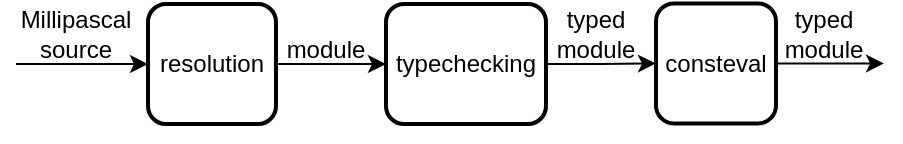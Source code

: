 <mxfile version="24.7.16">
  <diagram name="Page-1" id="S2Wm8XLxRaatdJP4ia0f">
    <mxGraphModel grid="1" page="1" gridSize="10" guides="1" tooltips="1" connect="1" arrows="1" fold="1" pageScale="1" pageWidth="827" pageHeight="1169" math="0" shadow="0">
      <root>
        <mxCell id="0" />
        <mxCell id="1" parent="0" />
        <mxCell id="apArwL_OJJsXpmcMcg7J-3" value="" style="endArrow=classic;html=1;rounded=0;entryX=0;entryY=0.5;entryDx=0;entryDy=0;exitX=0;exitY=1;exitDx=0;exitDy=0;" edge="1" parent="1" source="apArwL_OJJsXpmcMcg7J-5" target="apArwL_OJJsXpmcMcg7J-11">
          <mxGeometry width="50" height="50" relative="1" as="geometry">
            <mxPoint x="-15" y="240" as="sourcePoint" />
            <mxPoint x="65" y="240" as="targetPoint" />
          </mxGeometry>
        </mxCell>
        <mxCell id="apArwL_OJJsXpmcMcg7J-5" value="Millipascal source" style="text;html=1;align=center;verticalAlign=middle;whiteSpace=wrap;rounded=0;" vertex="1" parent="1">
          <mxGeometry x="10" y="210" width="60" height="30" as="geometry" />
        </mxCell>
        <mxCell id="apArwL_OJJsXpmcMcg7J-12" style="edgeStyle=orthogonalEdgeStyle;rounded=0;orthogonalLoop=1;jettySize=auto;html=1;exitX=1;exitY=0.5;exitDx=0;exitDy=0;entryX=0;entryY=0.5;entryDx=0;entryDy=0;" edge="1" parent="1" source="apArwL_OJJsXpmcMcg7J-11" target="apArwL_OJJsXpmcMcg7J-14">
          <mxGeometry relative="1" as="geometry">
            <mxPoint x="245" y="240" as="targetPoint" />
          </mxGeometry>
        </mxCell>
        <mxCell id="apArwL_OJJsXpmcMcg7J-11" value="resolution" style="rounded=1;whiteSpace=wrap;html=1;strokeWidth=2;fillColor=none;" vertex="1" parent="1">
          <mxGeometry x="76" y="210" width="64" height="60" as="geometry" />
        </mxCell>
        <mxCell id="apArwL_OJJsXpmcMcg7J-13" value="module" style="text;html=1;align=center;verticalAlign=middle;whiteSpace=wrap;rounded=0;" vertex="1" parent="1">
          <mxGeometry x="135" y="218" width="60" height="30" as="geometry" />
        </mxCell>
        <mxCell id="apArwL_OJJsXpmcMcg7J-14" value="typechecking" style="rounded=1;whiteSpace=wrap;html=1;strokeWidth=2;fillColor=none;" vertex="1" parent="1">
          <mxGeometry x="195" y="210" width="80" height="60" as="geometry" />
        </mxCell>
        <mxCell id="apArwL_OJJsXpmcMcg7J-15" style="edgeStyle=orthogonalEdgeStyle;rounded=0;orthogonalLoop=1;jettySize=auto;html=1;exitX=0.5;exitY=1;exitDx=0;exitDy=0;" edge="1" parent="1" source="apArwL_OJJsXpmcMcg7J-14" target="apArwL_OJJsXpmcMcg7J-14">
          <mxGeometry relative="1" as="geometry" />
        </mxCell>
        <mxCell id="apArwL_OJJsXpmcMcg7J-16" style="edgeStyle=orthogonalEdgeStyle;rounded=0;orthogonalLoop=1;jettySize=auto;html=1;entryX=0;entryY=0.5;entryDx=0;entryDy=0;exitX=1;exitY=0.5;exitDx=0;exitDy=0;" edge="1" parent="1" source="apArwL_OJJsXpmcMcg7J-14" target="apArwL_OJJsXpmcMcg7J-17">
          <mxGeometry relative="1" as="geometry">
            <mxPoint x="255" y="250" as="targetPoint" />
            <mxPoint x="325" y="240" as="sourcePoint" />
          </mxGeometry>
        </mxCell>
        <mxCell id="apArwL_OJJsXpmcMcg7J-20" style="edgeStyle=orthogonalEdgeStyle;rounded=0;orthogonalLoop=1;jettySize=auto;html=1;exitX=1;exitY=0.5;exitDx=0;exitDy=0;entryX=0;entryY=0.5;entryDx=0;entryDy=0;" edge="1" parent="1" source="apArwL_OJJsXpmcMcg7J-17">
          <mxGeometry relative="1" as="geometry">
            <mxPoint x="444" y="239.71" as="targetPoint" />
          </mxGeometry>
        </mxCell>
        <mxCell id="apArwL_OJJsXpmcMcg7J-17" value="consteval" style="rounded=1;whiteSpace=wrap;html=1;strokeWidth=2;fillColor=none;" vertex="1" parent="1">
          <mxGeometry x="330" y="209.71" width="60" height="60" as="geometry" />
        </mxCell>
        <mxCell id="apArwL_OJJsXpmcMcg7J-18" style="edgeStyle=orthogonalEdgeStyle;rounded=0;orthogonalLoop=1;jettySize=auto;html=1;exitX=0.5;exitY=1;exitDx=0;exitDy=0;" edge="1" parent="1" source="apArwL_OJJsXpmcMcg7J-17" target="apArwL_OJJsXpmcMcg7J-17">
          <mxGeometry relative="1" as="geometry" />
        </mxCell>
        <mxCell id="apArwL_OJJsXpmcMcg7J-19" value="typed&lt;div&gt;module&lt;/div&gt;" style="text;html=1;align=center;verticalAlign=middle;whiteSpace=wrap;rounded=0;" vertex="1" parent="1">
          <mxGeometry x="270" y="209.71" width="60" height="30" as="geometry" />
        </mxCell>
        <mxCell id="apArwL_OJJsXpmcMcg7J-21" value="typed&lt;div&gt;module&lt;/div&gt;" style="text;html=1;align=center;verticalAlign=middle;whiteSpace=wrap;rounded=0;" vertex="1" parent="1">
          <mxGeometry x="384" y="209.71" width="60" height="30" as="geometry" />
        </mxCell>
      </root>
    </mxGraphModel>
  </diagram>
</mxfile>
